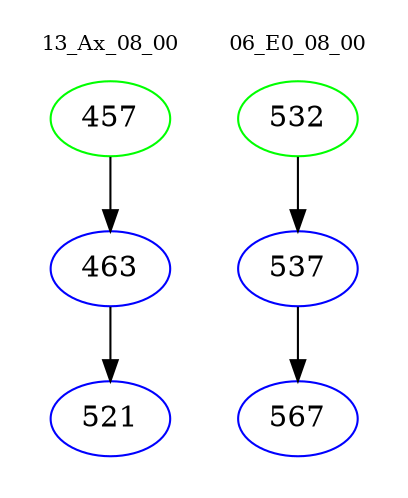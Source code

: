 digraph{
subgraph cluster_0 {
color = white
label = "13_Ax_08_00";
fontsize=10;
T0_457 [label="457", color="green"]
T0_457 -> T0_463 [color="black"]
T0_463 [label="463", color="blue"]
T0_463 -> T0_521 [color="black"]
T0_521 [label="521", color="blue"]
}
subgraph cluster_1 {
color = white
label = "06_E0_08_00";
fontsize=10;
T1_532 [label="532", color="green"]
T1_532 -> T1_537 [color="black"]
T1_537 [label="537", color="blue"]
T1_537 -> T1_567 [color="black"]
T1_567 [label="567", color="blue"]
}
}

